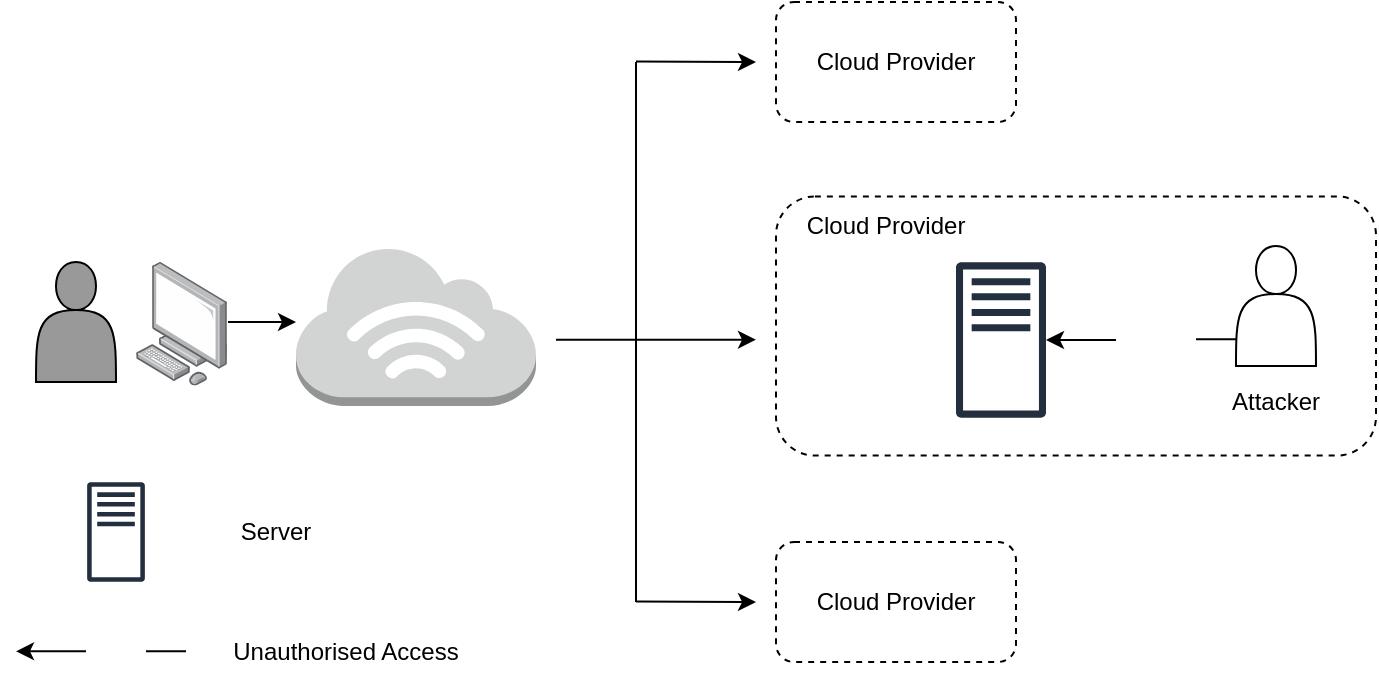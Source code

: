 <mxfile version="12.7.0" type="device"><diagram id="VSLxgK5HSedCojrvWLr9" name="Page-1"><mxGraphModel dx="788" dy="552" grid="1" gridSize="10" guides="1" tooltips="1" connect="1" arrows="1" fold="1" page="1" pageScale="1" pageWidth="850" pageHeight="1100" math="0" shadow="0"><root><mxCell id="0"/><mxCell id="1" parent="0"/><mxCell id="K7PXM0yl7s8mEdE3vi9e-2" value="" style="rounded=1;whiteSpace=wrap;html=1;dashed=1;" vertex="1" parent="1"><mxGeometry x="450" y="217.22" width="300" height="129.55" as="geometry"/></mxCell><mxCell id="FELvSk8f93kevGqooxcT-1" value="" style="shape=actor;whiteSpace=wrap;html=1;gradientColor=none;fillColor=#999999;" parent="1" vertex="1"><mxGeometry x="80" y="250" width="40" height="60" as="geometry"/></mxCell><mxCell id="FELvSk8f93kevGqooxcT-2" value="" style="outlineConnect=0;dashed=0;verticalLabelPosition=bottom;verticalAlign=top;align=center;html=1;shape=mxgraph.aws3.internet_3;fillColor=#D2D3D3;gradientColor=none;" parent="1" vertex="1"><mxGeometry x="210" y="242" width="120" height="80" as="geometry"/></mxCell><mxCell id="FELvSk8f93kevGqooxcT-3" value="" style="points=[];aspect=fixed;html=1;align=center;shadow=0;dashed=0;image;image=img/lib/allied_telesis/computer_and_terminals/Personal_Computer.svg;fillColor=#999999;gradientColor=none;" parent="1" vertex="1"><mxGeometry x="130" y="250" width="45.6" height="61.8" as="geometry"/></mxCell><mxCell id="FELvSk8f93kevGqooxcT-7" value="" style="endArrow=classic;html=1;" parent="1" edge="1"><mxGeometry width="50" height="50" relative="1" as="geometry"><mxPoint x="176" y="280" as="sourcePoint"/><mxPoint x="210" y="280" as="targetPoint"/></mxGeometry></mxCell><mxCell id="FELvSk8f93kevGqooxcT-11" value="" style="shape=actor;whiteSpace=wrap;html=1;fillColor=none;gradientColor=none;" parent="1" vertex="1"><mxGeometry x="680" y="242" width="40" height="60" as="geometry"/></mxCell><mxCell id="FELvSk8f93kevGqooxcT-12" value="" style="outlineConnect=0;fontColor=#232F3E;gradientColor=none;fillColor=#232F3E;strokeColor=none;dashed=0;verticalLabelPosition=bottom;verticalAlign=top;align=center;html=1;fontSize=12;fontStyle=0;aspect=fixed;pointerEvents=1;shape=mxgraph.aws4.traditional_server;" parent="1" vertex="1"><mxGeometry x="540" y="250" width="45" height="78" as="geometry"/></mxCell><mxCell id="FELvSk8f93kevGqooxcT-13" value="Cloud Provider" style="text;html=1;strokeColor=none;fillColor=none;align=center;verticalAlign=middle;whiteSpace=wrap;rounded=0;" parent="1" vertex="1"><mxGeometry x="460" y="221.1" width="90" height="20.9" as="geometry"/></mxCell><mxCell id="FELvSk8f93kevGqooxcT-14" value="Attacker" style="text;html=1;strokeColor=none;fillColor=none;align=center;verticalAlign=middle;whiteSpace=wrap;rounded=0;" parent="1" vertex="1"><mxGeometry x="680" y="310" width="40" height="20" as="geometry"/></mxCell><mxCell id="K7PXM0yl7s8mEdE3vi9e-1" value="Cloud Provider" style="rounded=1;whiteSpace=wrap;html=1;dashed=1;" vertex="1" parent="1"><mxGeometry x="450" y="120" width="120" height="60" as="geometry"/></mxCell><mxCell id="K7PXM0yl7s8mEdE3vi9e-3" value="Cloud Provider" style="rounded=1;whiteSpace=wrap;html=1;dashed=1;" vertex="1" parent="1"><mxGeometry x="450" y="390" width="120" height="60" as="geometry"/></mxCell><mxCell id="K7PXM0yl7s8mEdE3vi9e-4" value="" style="endArrow=none;html=1;" edge="1" parent="1"><mxGeometry width="50" height="50" relative="1" as="geometry"><mxPoint x="340" y="288.86" as="sourcePoint"/><mxPoint x="390" y="288.86" as="targetPoint"/></mxGeometry></mxCell><mxCell id="K7PXM0yl7s8mEdE3vi9e-5" value="" style="endArrow=classic;html=1;" edge="1" parent="1"><mxGeometry width="50" height="50" relative="1" as="geometry"><mxPoint x="390" y="288.86" as="sourcePoint"/><mxPoint x="440" y="288.86" as="targetPoint"/></mxGeometry></mxCell><mxCell id="K7PXM0yl7s8mEdE3vi9e-6" value="" style="endArrow=none;html=1;" edge="1" parent="1"><mxGeometry width="50" height="50" relative="1" as="geometry"><mxPoint x="380" y="420" as="sourcePoint"/><mxPoint x="380" y="150" as="targetPoint"/></mxGeometry></mxCell><mxCell id="K7PXM0yl7s8mEdE3vi9e-7" value="" style="endArrow=classic;html=1;" edge="1" parent="1"><mxGeometry width="50" height="50" relative="1" as="geometry"><mxPoint x="380" y="419.71" as="sourcePoint"/><mxPoint x="440" y="420" as="targetPoint"/></mxGeometry></mxCell><mxCell id="K7PXM0yl7s8mEdE3vi9e-8" value="" style="endArrow=classic;html=1;" edge="1" parent="1"><mxGeometry width="50" height="50" relative="1" as="geometry"><mxPoint x="380" y="149.71" as="sourcePoint"/><mxPoint x="440" y="150" as="targetPoint"/></mxGeometry></mxCell><mxCell id="K7PXM0yl7s8mEdE3vi9e-9" value="" style="shape=image;html=1;verticalAlign=top;verticalLabelPosition=bottom;labelBackgroundColor=#ffffff;imageAspect=0;aspect=fixed;image=https://cdn0.iconfinder.com/data/icons/very-basic-android-l-lollipop-icon-pack/24/cancel-2-128.png;dashed=1;imageBorder=none;imageBackground=#FFFFFF;" vertex="1" parent="1"><mxGeometry x="620" y="269" width="40" height="40" as="geometry"/></mxCell><mxCell id="K7PXM0yl7s8mEdE3vi9e-10" value="" style="endArrow=classic;html=1;" edge="1" parent="1" target="FELvSk8f93kevGqooxcT-12"><mxGeometry width="50" height="50" relative="1" as="geometry"><mxPoint x="620" y="289" as="sourcePoint"/><mxPoint x="660" y="289" as="targetPoint"/></mxGeometry></mxCell><mxCell id="K7PXM0yl7s8mEdE3vi9e-14" value="" style="endArrow=none;html=1;" edge="1" parent="1"><mxGeometry width="50" height="50" relative="1" as="geometry"><mxPoint x="660" y="288.58" as="sourcePoint"/><mxPoint x="680" y="288.58" as="targetPoint"/></mxGeometry></mxCell><mxCell id="K7PXM0yl7s8mEdE3vi9e-15" value="" style="outlineConnect=0;fontColor=#232F3E;gradientColor=none;fillColor=#232F3E;strokeColor=none;dashed=0;verticalLabelPosition=bottom;verticalAlign=top;align=center;html=1;fontSize=12;fontStyle=0;aspect=fixed;pointerEvents=1;shape=mxgraph.aws4.traditional_server;" vertex="1" parent="1"><mxGeometry x="105.58" y="360" width="28.85" height="50" as="geometry"/></mxCell><mxCell id="K7PXM0yl7s8mEdE3vi9e-16" value="Server" style="text;html=1;strokeColor=none;fillColor=none;align=center;verticalAlign=middle;whiteSpace=wrap;rounded=0;dashed=1;" vertex="1" parent="1"><mxGeometry x="180" y="375" width="40" height="20" as="geometry"/></mxCell><mxCell id="K7PXM0yl7s8mEdE3vi9e-17" value="" style="shape=image;html=1;verticalAlign=top;verticalLabelPosition=bottom;labelBackgroundColor=#ffffff;imageAspect=0;aspect=fixed;image=https://cdn0.iconfinder.com/data/icons/very-basic-android-l-lollipop-icon-pack/24/cancel-2-128.png;dashed=1;imageBorder=none;imageBackground=#FFFFFF;" vertex="1" parent="1"><mxGeometry x="105" y="430" width="30" height="30" as="geometry"/></mxCell><mxCell id="K7PXM0yl7s8mEdE3vi9e-18" value="" style="endArrow=classic;html=1;" edge="1" parent="1"><mxGeometry width="50" height="50" relative="1" as="geometry"><mxPoint x="105" y="444.66" as="sourcePoint"/><mxPoint x="70" y="444.66" as="targetPoint"/></mxGeometry></mxCell><mxCell id="K7PXM0yl7s8mEdE3vi9e-19" value="" style="endArrow=none;html=1;" edge="1" parent="1"><mxGeometry width="50" height="50" relative="1" as="geometry"><mxPoint x="135" y="444.66" as="sourcePoint"/><mxPoint x="155" y="444.66" as="targetPoint"/></mxGeometry></mxCell><mxCell id="K7PXM0yl7s8mEdE3vi9e-20" value="Unauthorised Access" style="text;html=1;strokeColor=none;fillColor=none;align=center;verticalAlign=middle;whiteSpace=wrap;rounded=0;dashed=1;" vertex="1" parent="1"><mxGeometry x="150" y="435" width="170" height="20" as="geometry"/></mxCell></root></mxGraphModel></diagram></mxfile>